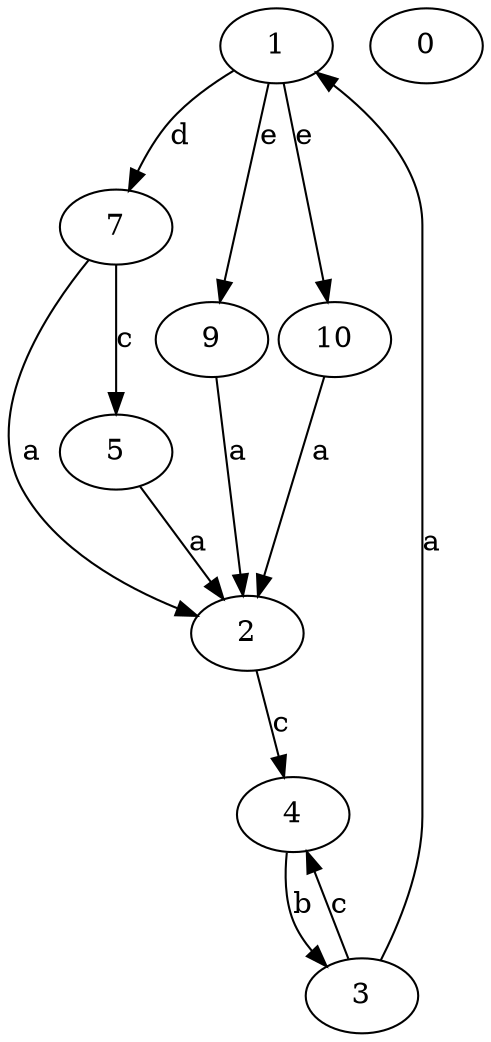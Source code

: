 strict digraph  {
1;
2;
3;
4;
0;
5;
7;
9;
10;
1 -> 7  [label=d];
1 -> 9  [label=e];
1 -> 10  [label=e];
2 -> 4  [label=c];
3 -> 1  [label=a];
3 -> 4  [label=c];
4 -> 3  [label=b];
5 -> 2  [label=a];
7 -> 2  [label=a];
7 -> 5  [label=c];
9 -> 2  [label=a];
10 -> 2  [label=a];
}
